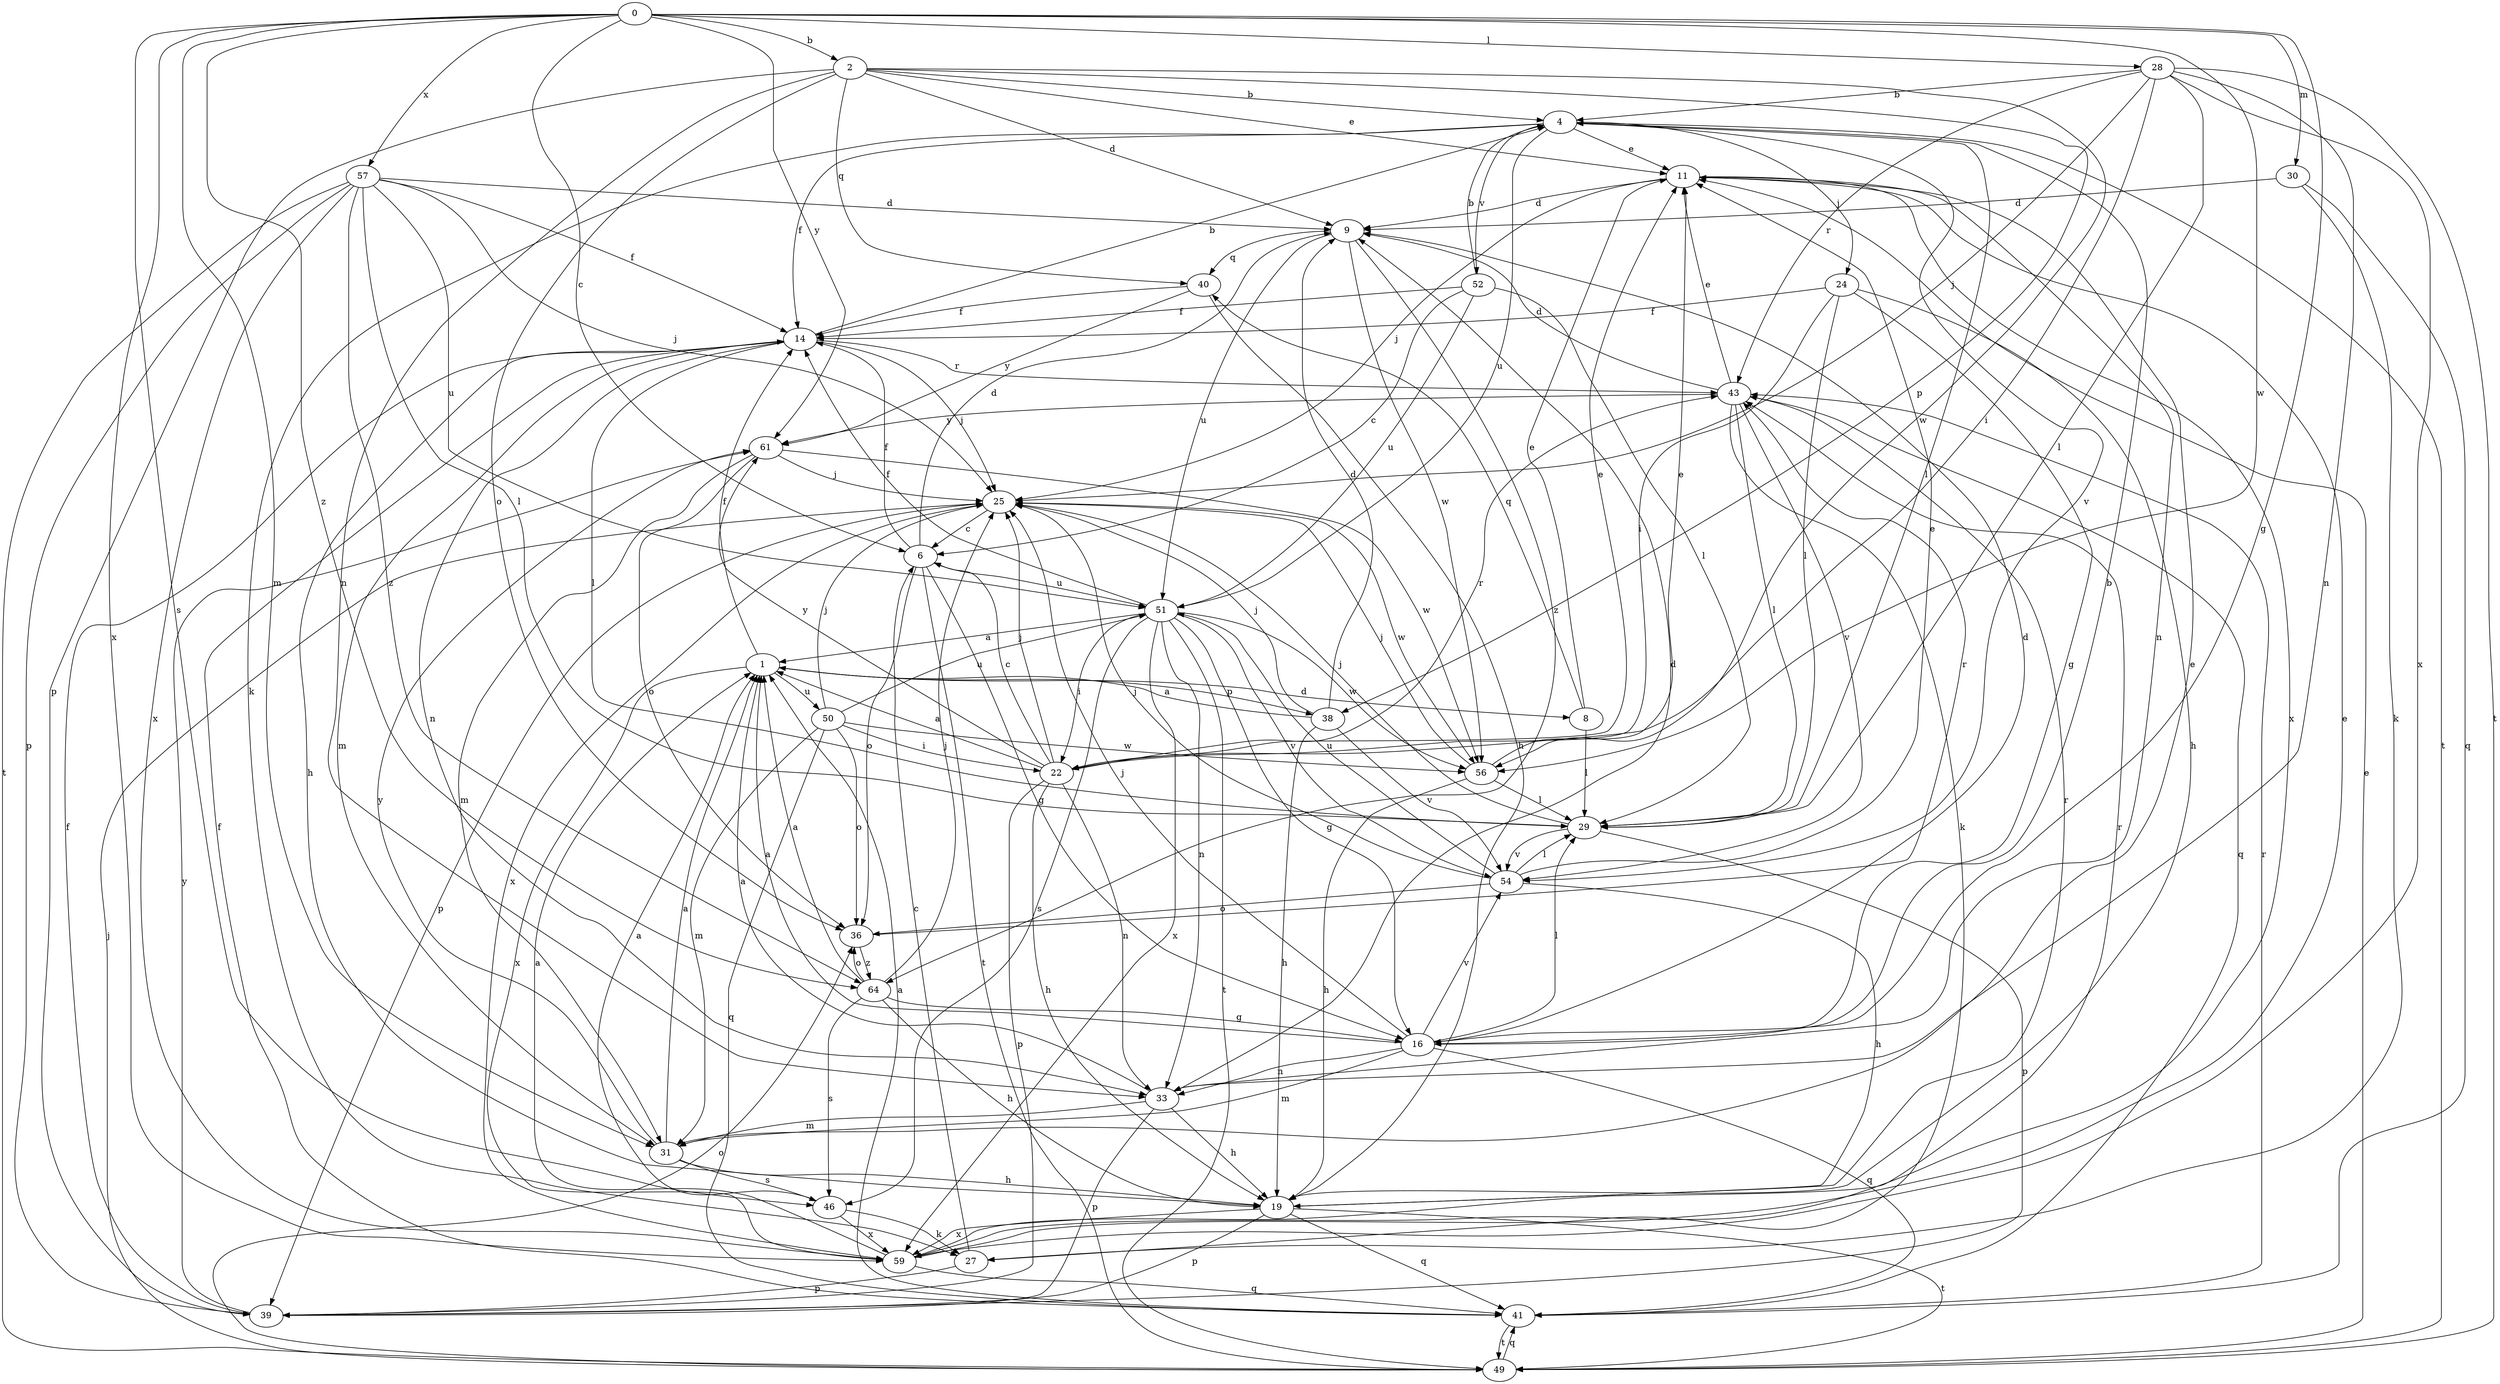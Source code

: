 strict digraph  {
0;
1;
2;
4;
6;
8;
9;
11;
14;
16;
19;
22;
24;
25;
27;
28;
29;
30;
31;
33;
36;
38;
39;
40;
41;
43;
46;
49;
50;
51;
52;
54;
56;
57;
59;
61;
64;
0 -> 2  [label=b];
0 -> 6  [label=c];
0 -> 16  [label=g];
0 -> 28  [label=l];
0 -> 30  [label=m];
0 -> 31  [label=m];
0 -> 46  [label=s];
0 -> 56  [label=w];
0 -> 57  [label=x];
0 -> 59  [label=x];
0 -> 61  [label=y];
0 -> 64  [label=z];
1 -> 8  [label=d];
1 -> 14  [label=f];
1 -> 38  [label=p];
1 -> 50  [label=u];
1 -> 59  [label=x];
2 -> 4  [label=b];
2 -> 9  [label=d];
2 -> 11  [label=e];
2 -> 33  [label=n];
2 -> 36  [label=o];
2 -> 38  [label=p];
2 -> 39  [label=p];
2 -> 40  [label=q];
2 -> 56  [label=w];
4 -> 11  [label=e];
4 -> 14  [label=f];
4 -> 24  [label=j];
4 -> 27  [label=k];
4 -> 29  [label=l];
4 -> 49  [label=t];
4 -> 51  [label=u];
4 -> 52  [label=v];
4 -> 54  [label=v];
6 -> 9  [label=d];
6 -> 14  [label=f];
6 -> 16  [label=g];
6 -> 36  [label=o];
6 -> 49  [label=t];
6 -> 51  [label=u];
8 -> 11  [label=e];
8 -> 29  [label=l];
8 -> 40  [label=q];
9 -> 40  [label=q];
9 -> 51  [label=u];
9 -> 56  [label=w];
9 -> 64  [label=z];
11 -> 9  [label=d];
11 -> 25  [label=j];
11 -> 33  [label=n];
11 -> 59  [label=x];
14 -> 4  [label=b];
14 -> 19  [label=h];
14 -> 25  [label=j];
14 -> 29  [label=l];
14 -> 31  [label=m];
14 -> 33  [label=n];
14 -> 43  [label=r];
16 -> 1  [label=a];
16 -> 4  [label=b];
16 -> 9  [label=d];
16 -> 25  [label=j];
16 -> 29  [label=l];
16 -> 31  [label=m];
16 -> 33  [label=n];
16 -> 41  [label=q];
16 -> 54  [label=v];
19 -> 39  [label=p];
19 -> 41  [label=q];
19 -> 43  [label=r];
19 -> 49  [label=t];
19 -> 59  [label=x];
22 -> 1  [label=a];
22 -> 6  [label=c];
22 -> 11  [label=e];
22 -> 19  [label=h];
22 -> 25  [label=j];
22 -> 33  [label=n];
22 -> 39  [label=p];
22 -> 43  [label=r];
22 -> 61  [label=y];
24 -> 14  [label=f];
24 -> 16  [label=g];
24 -> 19  [label=h];
24 -> 22  [label=i];
24 -> 29  [label=l];
25 -> 6  [label=c];
25 -> 39  [label=p];
25 -> 56  [label=w];
25 -> 59  [label=x];
27 -> 6  [label=c];
27 -> 39  [label=p];
28 -> 4  [label=b];
28 -> 22  [label=i];
28 -> 25  [label=j];
28 -> 29  [label=l];
28 -> 33  [label=n];
28 -> 43  [label=r];
28 -> 49  [label=t];
28 -> 59  [label=x];
29 -> 25  [label=j];
29 -> 39  [label=p];
29 -> 54  [label=v];
30 -> 9  [label=d];
30 -> 27  [label=k];
30 -> 41  [label=q];
31 -> 1  [label=a];
31 -> 11  [label=e];
31 -> 19  [label=h];
31 -> 46  [label=s];
31 -> 61  [label=y];
33 -> 1  [label=a];
33 -> 9  [label=d];
33 -> 19  [label=h];
33 -> 31  [label=m];
33 -> 39  [label=p];
36 -> 43  [label=r];
36 -> 64  [label=z];
38 -> 1  [label=a];
38 -> 9  [label=d];
38 -> 19  [label=h];
38 -> 25  [label=j];
38 -> 54  [label=v];
39 -> 14  [label=f];
39 -> 61  [label=y];
40 -> 14  [label=f];
40 -> 19  [label=h];
40 -> 61  [label=y];
41 -> 1  [label=a];
41 -> 14  [label=f];
41 -> 43  [label=r];
41 -> 49  [label=t];
43 -> 9  [label=d];
43 -> 11  [label=e];
43 -> 27  [label=k];
43 -> 29  [label=l];
43 -> 41  [label=q];
43 -> 54  [label=v];
43 -> 61  [label=y];
46 -> 1  [label=a];
46 -> 27  [label=k];
46 -> 59  [label=x];
49 -> 11  [label=e];
49 -> 25  [label=j];
49 -> 36  [label=o];
49 -> 41  [label=q];
50 -> 22  [label=i];
50 -> 25  [label=j];
50 -> 31  [label=m];
50 -> 36  [label=o];
50 -> 41  [label=q];
50 -> 51  [label=u];
50 -> 56  [label=w];
51 -> 1  [label=a];
51 -> 14  [label=f];
51 -> 16  [label=g];
51 -> 22  [label=i];
51 -> 33  [label=n];
51 -> 46  [label=s];
51 -> 49  [label=t];
51 -> 54  [label=v];
51 -> 56  [label=w];
51 -> 59  [label=x];
52 -> 4  [label=b];
52 -> 6  [label=c];
52 -> 14  [label=f];
52 -> 29  [label=l];
52 -> 51  [label=u];
54 -> 11  [label=e];
54 -> 19  [label=h];
54 -> 25  [label=j];
54 -> 29  [label=l];
54 -> 36  [label=o];
54 -> 51  [label=u];
56 -> 11  [label=e];
56 -> 19  [label=h];
56 -> 25  [label=j];
56 -> 29  [label=l];
57 -> 9  [label=d];
57 -> 14  [label=f];
57 -> 25  [label=j];
57 -> 29  [label=l];
57 -> 39  [label=p];
57 -> 49  [label=t];
57 -> 51  [label=u];
57 -> 59  [label=x];
57 -> 64  [label=z];
59 -> 1  [label=a];
59 -> 11  [label=e];
59 -> 41  [label=q];
59 -> 43  [label=r];
61 -> 25  [label=j];
61 -> 31  [label=m];
61 -> 36  [label=o];
61 -> 56  [label=w];
64 -> 1  [label=a];
64 -> 16  [label=g];
64 -> 19  [label=h];
64 -> 25  [label=j];
64 -> 36  [label=o];
64 -> 46  [label=s];
}
